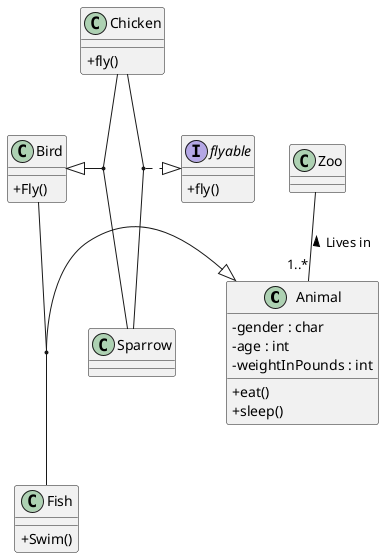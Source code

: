 @startuml
skinparam classAttributeIconSize 0

class Animal
{
    - gender : char
    - age : int
    - weightInPounds : int
    + eat()
    + sleep()
}

class Zoo
{

}


class Bird
{
    + Fly()
}

class Fish
{
    + Swim()
}


class Chicken
{
    + fly()
}

class Sparrow
{

}

interface flyable
{
    +fly()
}


Zoo -- "1..*" Animal : Lives in <
(Bird, Fish) --|> Animal
(Chicken, Sparrow) --|> Bird
(Chicken, Sparrow) ..|> flyable
@enduml